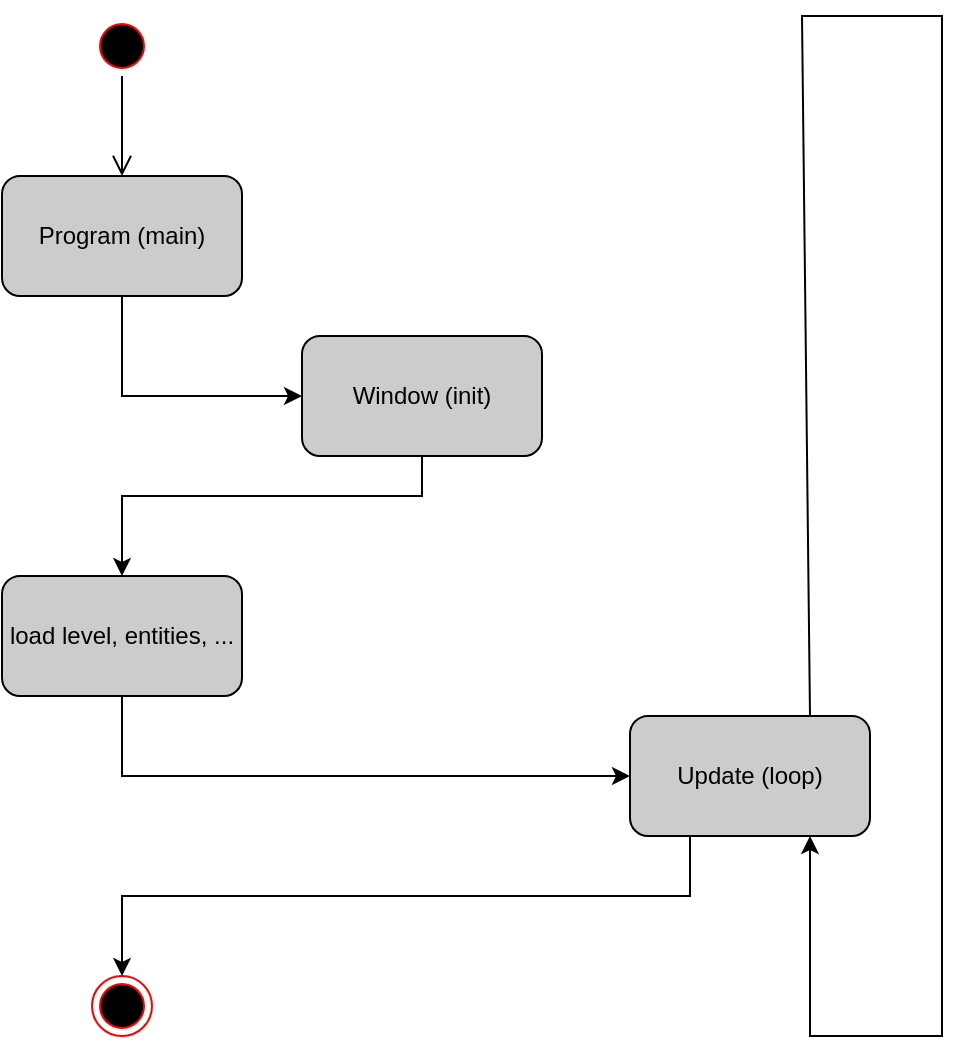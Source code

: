 <mxfile version="24.5.5" type="device" pages="4">
  <diagram name="engine" id="_kf1BDRo8pRpCp-ROj62">
    <mxGraphModel dx="1434" dy="707" grid="1" gridSize="10" guides="1" tooltips="1" connect="1" arrows="1" fold="1" page="1" pageScale="1" pageWidth="827" pageHeight="1169" math="0" shadow="0">
      <root>
        <mxCell id="0" />
        <mxCell id="1" parent="0" />
        <mxCell id="0lAcnDa94vRP9LZO70MW-1" value="Program (main)" style="rounded=1;whiteSpace=wrap;html=1;fillColor=#CCCCCC;" parent="1" vertex="1">
          <mxGeometry x="40" y="120" width="120" height="60" as="geometry" />
        </mxCell>
        <mxCell id="0lAcnDa94vRP9LZO70MW-2" value="Window (init)" style="rounded=1;whiteSpace=wrap;html=1;fillColor=#CCCCCC;" parent="1" vertex="1">
          <mxGeometry x="190" y="200" width="120" height="60" as="geometry" />
        </mxCell>
        <mxCell id="0lAcnDa94vRP9LZO70MW-3" value="" style="endArrow=classic;html=1;rounded=0;exitX=0.5;exitY=1;exitDx=0;exitDy=0;entryX=0;entryY=0.5;entryDx=0;entryDy=0;" parent="1" source="0lAcnDa94vRP9LZO70MW-1" target="0lAcnDa94vRP9LZO70MW-2" edge="1">
          <mxGeometry width="50" height="50" relative="1" as="geometry">
            <mxPoint x="60" y="400" as="sourcePoint" />
            <mxPoint x="110" y="350" as="targetPoint" />
            <Array as="points">
              <mxPoint x="100" y="230" />
            </Array>
          </mxGeometry>
        </mxCell>
        <mxCell id="0lAcnDa94vRP9LZO70MW-4" value="Update (loop)" style="rounded=1;whiteSpace=wrap;html=1;fillColor=#CCCCCC;" parent="1" vertex="1">
          <mxGeometry x="354" y="390" width="120" height="60" as="geometry" />
        </mxCell>
        <mxCell id="0lAcnDa94vRP9LZO70MW-5" value="" style="endArrow=classic;html=1;rounded=0;exitX=0.5;exitY=1;exitDx=0;exitDy=0;entryX=0.5;entryY=0;entryDx=0;entryDy=0;" parent="1" source="0lAcnDa94vRP9LZO70MW-2" target="0lAcnDa94vRP9LZO70MW-11" edge="1">
          <mxGeometry width="50" height="50" relative="1" as="geometry">
            <mxPoint x="80" y="260" as="sourcePoint" />
            <mxPoint x="160" y="310" as="targetPoint" />
            <Array as="points">
              <mxPoint x="250" y="280" />
              <mxPoint x="100" y="280" />
            </Array>
          </mxGeometry>
        </mxCell>
        <mxCell id="0lAcnDa94vRP9LZO70MW-6" value="" style="ellipse;html=1;shape=endState;fillColor=#000000;strokeColor=#ff0000;" parent="1" vertex="1">
          <mxGeometry x="85" y="520" width="30" height="30" as="geometry" />
        </mxCell>
        <mxCell id="0lAcnDa94vRP9LZO70MW-7" value="" style="endArrow=classic;html=1;rounded=0;exitX=0.25;exitY=1;exitDx=0;exitDy=0;entryX=0.5;entryY=0;entryDx=0;entryDy=0;" parent="1" source="0lAcnDa94vRP9LZO70MW-4" target="0lAcnDa94vRP9LZO70MW-6" edge="1">
          <mxGeometry width="50" height="50" relative="1" as="geometry">
            <mxPoint x="110" y="300" as="sourcePoint" />
            <mxPoint x="200" y="350" as="targetPoint" />
            <Array as="points">
              <mxPoint x="384" y="480" />
              <mxPoint x="100" y="480" />
            </Array>
          </mxGeometry>
        </mxCell>
        <mxCell id="0lAcnDa94vRP9LZO70MW-8" value="" style="endArrow=classic;html=1;rounded=0;entryX=0.75;entryY=1;entryDx=0;entryDy=0;exitX=0.75;exitY=0;exitDx=0;exitDy=0;" parent="1" source="0lAcnDa94vRP9LZO70MW-4" target="0lAcnDa94vRP9LZO70MW-4" edge="1">
          <mxGeometry width="50" height="50" relative="1" as="geometry">
            <mxPoint x="260" y="380" as="sourcePoint" />
            <mxPoint x="364" y="430" as="targetPoint" />
            <Array as="points">
              <mxPoint x="440" y="40" />
              <mxPoint x="510" y="40" />
              <mxPoint x="510" y="550" />
              <mxPoint x="444" y="550" />
            </Array>
          </mxGeometry>
        </mxCell>
        <mxCell id="0lAcnDa94vRP9LZO70MW-9" value="" style="ellipse;html=1;shape=startState;fillColor=#000000;strokeColor=#ff0000;" parent="1" vertex="1">
          <mxGeometry x="85" y="40" width="30" height="30" as="geometry" />
        </mxCell>
        <mxCell id="0lAcnDa94vRP9LZO70MW-10" value="" style="edgeStyle=orthogonalEdgeStyle;html=1;verticalAlign=bottom;endArrow=open;endSize=8;strokeColor=#000000;rounded=0;entryX=0.5;entryY=0;entryDx=0;entryDy=0;" parent="1" source="0lAcnDa94vRP9LZO70MW-9" target="0lAcnDa94vRP9LZO70MW-1" edge="1">
          <mxGeometry relative="1" as="geometry">
            <mxPoint x="100" y="-30" as="targetPoint" />
          </mxGeometry>
        </mxCell>
        <mxCell id="0lAcnDa94vRP9LZO70MW-11" value="load level, entities, ..." style="rounded=1;whiteSpace=wrap;html=1;fillColor=#CCCCCC;" parent="1" vertex="1">
          <mxGeometry x="40" y="320" width="120" height="60" as="geometry" />
        </mxCell>
        <mxCell id="0lAcnDa94vRP9LZO70MW-12" value="" style="endArrow=classic;html=1;rounded=0;exitX=0.5;exitY=1;exitDx=0;exitDy=0;entryX=0;entryY=0.5;entryDx=0;entryDy=0;" parent="1" source="0lAcnDa94vRP9LZO70MW-11" target="0lAcnDa94vRP9LZO70MW-4" edge="1">
          <mxGeometry width="50" height="50" relative="1" as="geometry">
            <mxPoint x="260" y="270" as="sourcePoint" />
            <mxPoint x="110" y="330" as="targetPoint" />
            <Array as="points">
              <mxPoint x="100" y="420" />
            </Array>
          </mxGeometry>
        </mxCell>
      </root>
    </mxGraphModel>
  </diagram>
  <diagram id="Y83BH08IiJRsoPwItgdZ" name="level-action">
    <mxGraphModel dx="1434" dy="707" grid="1" gridSize="10" guides="1" tooltips="1" connect="1" arrows="1" fold="1" page="1" pageScale="1" pageWidth="827" pageHeight="1169" math="0" shadow="0">
      <root>
        <mxCell id="0" />
        <mxCell id="1" parent="0" />
        <mxCell id="YY0WUe-mGPFf6q1Usr0H-1" value="MenuSave" style="swimlane;fontStyle=0;childLayout=stackLayout;horizontal=1;startSize=30;horizontalStack=0;resizeParent=1;resizeParentMax=0;resizeLast=0;collapsible=1;marginBottom=0;whiteSpace=wrap;html=1;" vertex="1" parent="1">
          <mxGeometry x="110" y="180" width="140" height="90" as="geometry" />
        </mxCell>
        <mxCell id="YY0WUe-mGPFf6q1Usr0H-2" value="- load a save" style="text;strokeColor=none;fillColor=none;align=left;verticalAlign=middle;spacingLeft=4;spacingRight=4;overflow=hidden;points=[[0,0.5],[1,0.5]];portConstraint=eastwest;rotatable=0;whiteSpace=wrap;html=1;" vertex="1" parent="YY0WUe-mGPFf6q1Usr0H-1">
          <mxGeometry y="30" width="140" height="30" as="geometry" />
        </mxCell>
        <mxCell id="YY0WUe-mGPFf6q1Usr0H-3" value="- delete save" style="text;strokeColor=none;fillColor=none;align=left;verticalAlign=middle;spacingLeft=4;spacingRight=4;overflow=hidden;points=[[0,0.5],[1,0.5]];portConstraint=eastwest;rotatable=0;whiteSpace=wrap;html=1;" vertex="1" parent="YY0WUe-mGPFf6q1Usr0H-1">
          <mxGeometry y="60" width="140" height="30" as="geometry" />
        </mxCell>
        <mxCell id="YY0WUe-mGPFf6q1Usr0H-4" value="" style="endArrow=classic;html=1;rounded=0;entryX=0.5;entryY=0;entryDx=0;entryDy=0;exitX=1;exitY=0.5;exitDx=0;exitDy=0;" edge="1" parent="YY0WUe-mGPFf6q1Usr0H-1" source="YY0WUe-mGPFf6q1Usr0H-3" target="YY0WUe-mGPFf6q1Usr0H-1">
          <mxGeometry width="50" height="50" relative="1" as="geometry">
            <mxPoint x="170" y="70" as="sourcePoint" />
            <mxPoint x="60" y="190" as="targetPoint" />
            <Array as="points">
              <mxPoint x="180" y="75" />
              <mxPoint x="180" y="-20" />
              <mxPoint x="70" y="-20" />
            </Array>
          </mxGeometry>
        </mxCell>
        <mxCell id="YY0WUe-mGPFf6q1Usr0H-5" value="MenuChoosePseudo" style="swimlane;fontStyle=0;childLayout=stackLayout;horizontal=1;startSize=30;horizontalStack=0;resizeParent=1;resizeParentMax=0;resizeLast=0;collapsible=1;marginBottom=0;whiteSpace=wrap;html=1;" vertex="1" parent="1">
          <mxGeometry x="490" y="180" width="140" height="120" as="geometry" />
        </mxCell>
        <mxCell id="YY0WUe-mGPFf6q1Usr0H-6" value="- enter pseudo" style="text;strokeColor=none;fillColor=none;align=left;verticalAlign=middle;spacingLeft=4;spacingRight=4;overflow=hidden;points=[[0,0.5],[1,0.5]];portConstraint=eastwest;rotatable=0;whiteSpace=wrap;html=1;" vertex="1" parent="YY0WUe-mGPFf6q1Usr0H-5">
          <mxGeometry y="30" width="140" height="30" as="geometry" />
        </mxCell>
        <mxCell id="YY0WUe-mGPFf6q1Usr0H-7" value="- back" style="text;strokeColor=none;fillColor=none;align=left;verticalAlign=middle;spacingLeft=4;spacingRight=4;overflow=hidden;points=[[0,0.5],[1,0.5]];portConstraint=eastwest;rotatable=0;whiteSpace=wrap;html=1;" vertex="1" parent="YY0WUe-mGPFf6q1Usr0H-5">
          <mxGeometry y="60" width="140" height="30" as="geometry" />
        </mxCell>
        <mxCell id="YY0WUe-mGPFf6q1Usr0H-8" value="- valider" style="text;strokeColor=none;fillColor=none;align=left;verticalAlign=middle;spacingLeft=4;spacingRight=4;overflow=hidden;points=[[0,0.5],[1,0.5]];portConstraint=eastwest;rotatable=0;whiteSpace=wrap;html=1;" vertex="1" parent="YY0WUe-mGPFf6q1Usr0H-5">
          <mxGeometry y="90" width="140" height="30" as="geometry" />
        </mxCell>
        <mxCell id="YY0WUe-mGPFf6q1Usr0H-9" value="" style="endArrow=classic;html=1;rounded=0;entryX=0.5;entryY=0;entryDx=0;entryDy=0;exitX=1;exitY=0.5;exitDx=0;exitDy=0;" edge="1" parent="YY0WUe-mGPFf6q1Usr0H-5" source="YY0WUe-mGPFf6q1Usr0H-6" target="YY0WUe-mGPFf6q1Usr0H-5">
          <mxGeometry width="50" height="50" relative="1" as="geometry">
            <mxPoint x="-230" y="85" as="sourcePoint" />
            <mxPoint x="-300" y="10" as="targetPoint" />
            <Array as="points">
              <mxPoint x="180" y="45" />
              <mxPoint x="180" y="-20" />
              <mxPoint x="70" y="-20" />
            </Array>
          </mxGeometry>
        </mxCell>
        <mxCell id="YY0WUe-mGPFf6q1Usr0H-10" value="new save ?" style="rhombus;whiteSpace=wrap;html=1;" vertex="1" parent="1">
          <mxGeometry x="324" y="205" width="90" height="40" as="geometry" />
        </mxCell>
        <mxCell id="YY0WUe-mGPFf6q1Usr0H-11" value="" style="endArrow=classic;html=1;rounded=0;exitX=1;exitY=0.5;exitDx=0;exitDy=0;entryX=0;entryY=0.5;entryDx=0;entryDy=0;" edge="1" parent="1" source="YY0WUe-mGPFf6q1Usr0H-2" target="YY0WUe-mGPFf6q1Usr0H-10">
          <mxGeometry width="50" height="50" relative="1" as="geometry">
            <mxPoint x="120" y="150" as="sourcePoint" />
            <mxPoint x="170" y="100" as="targetPoint" />
          </mxGeometry>
        </mxCell>
        <mxCell id="YY0WUe-mGPFf6q1Usr0H-12" value="oui" style="endArrow=classic;html=1;rounded=0;exitX=1;exitY=0.5;exitDx=0;exitDy=0;" edge="1" parent="1" source="YY0WUe-mGPFf6q1Usr0H-10">
          <mxGeometry x="-0.793" y="15" width="50" height="50" relative="1" as="geometry">
            <mxPoint x="260" y="235" as="sourcePoint" />
            <mxPoint x="560" y="160" as="targetPoint" />
            <Array as="points">
              <mxPoint x="460" y="225" />
              <mxPoint x="460" y="140" />
              <mxPoint x="560" y="140" />
            </Array>
            <mxPoint as="offset" />
          </mxGeometry>
        </mxCell>
        <mxCell id="YY0WUe-mGPFf6q1Usr0H-13" value="MenuChooseSkin" style="swimlane;fontStyle=0;childLayout=stackLayout;horizontal=1;startSize=30;horizontalStack=0;resizeParent=1;resizeParentMax=0;resizeLast=0;collapsible=1;marginBottom=0;whiteSpace=wrap;html=1;" vertex="1" parent="1">
          <mxGeometry x="490" y="410" width="140" height="90" as="geometry" />
        </mxCell>
        <mxCell id="YY0WUe-mGPFf6q1Usr0H-14" value="- change selection skin" style="text;strokeColor=none;fillColor=none;align=left;verticalAlign=middle;spacingLeft=4;spacingRight=4;overflow=hidden;points=[[0,0.5],[1,0.5]];portConstraint=eastwest;rotatable=0;whiteSpace=wrap;html=1;" vertex="1" parent="YY0WUe-mGPFf6q1Usr0H-13">
          <mxGeometry y="30" width="140" height="30" as="geometry" />
        </mxCell>
        <mxCell id="YY0WUe-mGPFf6q1Usr0H-15" value="- valider" style="text;strokeColor=none;fillColor=none;align=left;verticalAlign=middle;spacingLeft=4;spacingRight=4;overflow=hidden;points=[[0,0.5],[1,0.5]];portConstraint=eastwest;rotatable=0;whiteSpace=wrap;html=1;" vertex="1" parent="YY0WUe-mGPFf6q1Usr0H-13">
          <mxGeometry y="60" width="140" height="30" as="geometry" />
        </mxCell>
        <mxCell id="YY0WUe-mGPFf6q1Usr0H-16" value="" style="endArrow=classic;html=1;rounded=0;exitX=1;exitY=0.5;exitDx=0;exitDy=0;" edge="1" parent="1" source="YY0WUe-mGPFf6q1Usr0H-7">
          <mxGeometry width="50" height="50" relative="1" as="geometry">
            <mxPoint x="720" y="410" as="sourcePoint" />
            <mxPoint x="180" y="160" as="targetPoint" />
            <Array as="points">
              <mxPoint x="710" y="255" />
              <mxPoint x="710" y="120" />
              <mxPoint x="180" y="120" />
            </Array>
          </mxGeometry>
        </mxCell>
        <mxCell id="YY0WUe-mGPFf6q1Usr0H-17" value="non" style="endArrow=classic;html=1;rounded=0;exitX=0.5;exitY=1;exitDx=0;exitDy=0;entryX=0.5;entryY=0;entryDx=0;entryDy=0;" edge="1" parent="1" source="YY0WUe-mGPFf6q1Usr0H-10" target="YY0WUe-mGPFf6q1Usr0H-13">
          <mxGeometry x="-0.803" width="50" height="50" relative="1" as="geometry">
            <mxPoint x="410" y="360" as="sourcePoint" />
            <mxPoint x="460" y="310" as="targetPoint" />
            <Array as="points">
              <mxPoint x="369" y="390" />
              <mxPoint x="560" y="390" />
            </Array>
            <mxPoint as="offset" />
          </mxGeometry>
        </mxCell>
        <mxCell id="YY0WUe-mGPFf6q1Usr0H-18" value="" style="endArrow=classic;html=1;rounded=0;exitX=1;exitY=0.5;exitDx=0;exitDy=0;" edge="1" parent="1" source="YY0WUe-mGPFf6q1Usr0H-14">
          <mxGeometry width="50" height="50" relative="1" as="geometry">
            <mxPoint x="750" y="480" as="sourcePoint" />
            <mxPoint x="560" y="390" as="targetPoint" />
            <Array as="points">
              <mxPoint x="670" y="455" />
              <mxPoint x="670" y="370" />
              <mxPoint x="560" y="370" />
            </Array>
          </mxGeometry>
        </mxCell>
        <mxCell id="YY0WUe-mGPFf6q1Usr0H-19" value="Village" style="swimlane;fontStyle=0;childLayout=stackLayout;horizontal=1;startSize=30;horizontalStack=0;resizeParent=1;resizeParentMax=0;resizeLast=0;collapsible=1;marginBottom=0;whiteSpace=wrap;html=1;" vertex="1" parent="1">
          <mxGeometry x="110" y="610" width="140" height="120" as="geometry" />
        </mxCell>
        <mxCell id="YY0WUe-mGPFf6q1Usr0H-20" value="- input déplacement" style="text;strokeColor=none;fillColor=none;align=left;verticalAlign=middle;spacingLeft=4;spacingRight=4;overflow=hidden;points=[[0,0.5],[1,0.5]];portConstraint=eastwest;rotatable=0;whiteSpace=wrap;html=1;" vertex="1" parent="YY0WUe-mGPFf6q1Usr0H-19">
          <mxGeometry y="30" width="140" height="30" as="geometry" />
        </mxCell>
        <mxCell id="YY0WUe-mGPFf6q1Usr0H-21" value="&lt;div&gt;- open menu option&lt;br&gt;&lt;/div&gt;" style="text;strokeColor=#b85450;fillColor=#f8cecc;align=left;verticalAlign=middle;spacingLeft=4;spacingRight=4;overflow=hidden;points=[[0,0.5],[1,0.5]];portConstraint=eastwest;rotatable=0;whiteSpace=wrap;html=1;" vertex="1" parent="YY0WUe-mGPFf6q1Usr0H-19">
          <mxGeometry y="60" width="140" height="30" as="geometry" />
        </mxCell>
        <mxCell id="YY0WUe-mGPFf6q1Usr0H-22" value="&lt;div&gt;- &lt;br&gt;&lt;/div&gt;" style="text;strokeColor=none;fillColor=none;align=left;verticalAlign=middle;spacingLeft=4;spacingRight=4;overflow=hidden;points=[[0,0.5],[1,0.5]];portConstraint=eastwest;rotatable=0;whiteSpace=wrap;html=1;" vertex="1" parent="YY0WUe-mGPFf6q1Usr0H-19">
          <mxGeometry y="90" width="140" height="30" as="geometry" />
        </mxCell>
        <mxCell id="YY0WUe-mGPFf6q1Usr0H-23" value="" style="endArrow=classic;html=1;rounded=0;exitX=1;exitY=0.5;exitDx=0;exitDy=0;entryX=0.5;entryY=0;entryDx=0;entryDy=0;" edge="1" parent="1" source="YY0WUe-mGPFf6q1Usr0H-15" target="YY0WUe-mGPFf6q1Usr0H-19">
          <mxGeometry width="50" height="50" relative="1" as="geometry">
            <mxPoint x="170" y="530" as="sourcePoint" />
            <mxPoint x="220" y="480" as="targetPoint" />
            <Array as="points">
              <mxPoint x="670" y="485" />
              <mxPoint x="670" y="590" />
              <mxPoint x="180" y="590" />
            </Array>
          </mxGeometry>
        </mxCell>
        <mxCell id="YY0WUe-mGPFf6q1Usr0H-24" value="" style="endArrow=classic;html=1;rounded=0;exitX=1;exitY=0.5;exitDx=0;exitDy=0;" edge="1" parent="1" source="YY0WUe-mGPFf6q1Usr0H-20">
          <mxGeometry width="50" height="50" relative="1" as="geometry">
            <mxPoint x="640" y="465" as="sourcePoint" />
            <mxPoint x="180" y="590" as="targetPoint" />
            <Array as="points">
              <mxPoint x="310" y="655" />
              <mxPoint x="310" y="570" />
              <mxPoint x="180" y="570" />
            </Array>
          </mxGeometry>
        </mxCell>
        <mxCell id="YY0WUe-mGPFf6q1Usr0H-25" value="MenuOption" style="swimlane;fontStyle=0;childLayout=stackLayout;horizontal=1;startSize=30;horizontalStack=0;resizeParent=1;resizeParentMax=0;resizeLast=0;collapsible=1;marginBottom=0;whiteSpace=wrap;html=1;fillColor=#f8cecc;strokeColor=#b85450;" vertex="1" parent="1">
          <mxGeometry x="760" y="710" width="140" height="90" as="geometry" />
        </mxCell>
        <mxCell id="YY0WUe-mGPFf6q1Usr0H-26" value="- edit twitch params" style="text;strokeColor=#b85450;fillColor=#f8cecc;align=left;verticalAlign=middle;spacingLeft=4;spacingRight=4;overflow=hidden;points=[[0,0.5],[1,0.5]];portConstraint=eastwest;rotatable=0;whiteSpace=wrap;html=1;" vertex="1" parent="YY0WUe-mGPFf6q1Usr0H-25">
          <mxGeometry y="30" width="140" height="30" as="geometry" />
        </mxCell>
        <mxCell id="YY0WUe-mGPFf6q1Usr0H-27" value="- " style="text;strokeColor=none;fillColor=none;align=left;verticalAlign=middle;spacingLeft=4;spacingRight=4;overflow=hidden;points=[[0,0.5],[1,0.5]];portConstraint=eastwest;rotatable=0;whiteSpace=wrap;html=1;" vertex="1" parent="YY0WUe-mGPFf6q1Usr0H-25">
          <mxGeometry y="60" width="140" height="30" as="geometry" />
        </mxCell>
        <mxCell id="YY0WUe-mGPFf6q1Usr0H-28" value="" style="endArrow=classic;html=1;rounded=0;exitX=1;exitY=0.5;exitDx=0;exitDy=0;entryX=0.5;entryY=0;entryDx=0;entryDy=0;" edge="1" parent="1" source="YY0WUe-mGPFf6q1Usr0H-21" target="YY0WUe-mGPFf6q1Usr0H-25">
          <mxGeometry width="50" height="50" relative="1" as="geometry">
            <mxPoint x="260" y="665" as="sourcePoint" />
            <mxPoint x="190" y="600" as="targetPoint" />
            <Array as="points">
              <mxPoint x="830" y="685" />
            </Array>
          </mxGeometry>
        </mxCell>
      </root>
    </mxGraphModel>
  </diagram>
  <diagram id="8NqBTzY-yKKY-NOudWAH" name="keyboard remap">
    <mxGraphModel dx="1434" dy="753" grid="1" gridSize="10" guides="1" tooltips="1" connect="1" arrows="1" fold="1" page="1" pageScale="1" pageWidth="827" pageHeight="1169" math="0" shadow="0">
      <root>
        <mxCell id="0" />
        <mxCell id="1" parent="0" />
        <mxCell id="6JCZWbgn6kj0sKrO7kgp-1" value="what user see" style="rounded=0;whiteSpace=wrap;html=1;" vertex="1" parent="1">
          <mxGeometry x="40" y="40" width="120" height="40" as="geometry" />
        </mxCell>
        <mxCell id="6JCZWbgn6kj0sKrO7kgp-2" value="azerty" style="rounded=1;whiteSpace=wrap;html=1;" vertex="1" parent="1">
          <mxGeometry x="50" y="120" width="100" height="40" as="geometry" />
        </mxCell>
        <mxCell id="6JCZWbgn6kj0sKrO7kgp-3" value="qwerty" style="rounded=1;whiteSpace=wrap;html=1;" vertex="1" parent="1">
          <mxGeometry x="50" y="200" width="100" height="40" as="geometry" />
        </mxCell>
        <mxCell id="6JCZWbgn6kj0sKrO7kgp-4" value="what raylib capt" style="rounded=0;whiteSpace=wrap;html=1;" vertex="1" parent="1">
          <mxGeometry x="240" y="40" width="120" height="40" as="geometry" />
        </mxCell>
        <mxCell id="6JCZWbgn6kj0sKrO7kgp-5" value="qwerty" style="rounded=1;whiteSpace=wrap;html=1;" vertex="1" parent="1">
          <mxGeometry x="250" y="200" width="100" height="40" as="geometry" />
        </mxCell>
        <mxCell id="6JCZWbgn6kj0sKrO7kgp-6" value="" style="endArrow=classic;html=1;rounded=0;exitX=1;exitY=0.5;exitDx=0;exitDy=0;entryX=0;entryY=0.5;entryDx=0;entryDy=0;" edge="1" parent="1" source="6JCZWbgn6kj0sKrO7kgp-3" target="6JCZWbgn6kj0sKrO7kgp-5">
          <mxGeometry width="50" height="50" relative="1" as="geometry">
            <mxPoint x="90" y="410" as="sourcePoint" />
            <mxPoint x="140" y="360" as="targetPoint" />
          </mxGeometry>
        </mxCell>
        <mxCell id="6JCZWbgn6kj0sKrO7kgp-7" value="" style="endArrow=classic;html=1;rounded=0;exitX=1;exitY=0.5;exitDx=0;exitDy=0;entryX=0;entryY=0.25;entryDx=0;entryDy=0;" edge="1" parent="1" source="6JCZWbgn6kj0sKrO7kgp-2" target="6JCZWbgn6kj0sKrO7kgp-5">
          <mxGeometry width="50" height="50" relative="1" as="geometry">
            <mxPoint x="160" y="230" as="sourcePoint" />
            <mxPoint x="260" y="230" as="targetPoint" />
            <Array as="points">
              <mxPoint x="200" y="140" />
              <mxPoint x="200" y="210" />
            </Array>
          </mxGeometry>
        </mxCell>
        <mxCell id="6JCZWbgn6kj0sKrO7kgp-8" value="what Input stock" style="rounded=0;whiteSpace=wrap;html=1;" vertex="1" parent="1">
          <mxGeometry x="440" y="40" width="120" height="40" as="geometry" />
        </mxCell>
        <mxCell id="6JCZWbgn6kj0sKrO7kgp-9" value="azerty" style="rounded=1;whiteSpace=wrap;html=1;" vertex="1" parent="1">
          <mxGeometry x="450" y="120" width="100" height="40" as="geometry" />
        </mxCell>
        <mxCell id="6JCZWbgn6kj0sKrO7kgp-10" value="" style="endArrow=classic;html=1;rounded=0;exitX=1;exitY=0.5;exitDx=0;exitDy=0;entryX=0;entryY=0.5;entryDx=0;entryDy=0;" edge="1" parent="1" source="6JCZWbgn6kj0sKrO7kgp-5" target="6JCZWbgn6kj0sKrO7kgp-9">
          <mxGeometry width="50" height="50" relative="1" as="geometry">
            <mxPoint x="160" y="230" as="sourcePoint" />
            <mxPoint x="260" y="230" as="targetPoint" />
            <Array as="points">
              <mxPoint x="400" y="220" />
              <mxPoint x="400" y="140" />
            </Array>
          </mxGeometry>
        </mxCell>
        <mxCell id="6JCZWbgn6kj0sKrO7kgp-11" value="what code ask" style="rounded=0;whiteSpace=wrap;html=1;" vertex="1" parent="1">
          <mxGeometry x="640" y="40" width="120" height="40" as="geometry" />
        </mxCell>
        <mxCell id="6JCZWbgn6kj0sKrO7kgp-12" value="azerty" style="rounded=1;whiteSpace=wrap;html=1;" vertex="1" parent="1">
          <mxGeometry x="650" y="120" width="100" height="40" as="geometry" />
        </mxCell>
        <mxCell id="6JCZWbgn6kj0sKrO7kgp-13" value="" style="endArrow=classic;html=1;rounded=0;exitX=1;exitY=0.5;exitDx=0;exitDy=0;entryX=0;entryY=0.5;entryDx=0;entryDy=0;" edge="1" parent="1" source="6JCZWbgn6kj0sKrO7kgp-9" target="6JCZWbgn6kj0sKrO7kgp-12">
          <mxGeometry width="50" height="50" relative="1" as="geometry">
            <mxPoint x="160" y="230" as="sourcePoint" />
            <mxPoint x="260" y="230" as="targetPoint" />
          </mxGeometry>
        </mxCell>
        <mxCell id="6JCZWbgn6kj0sKrO7kgp-14" value="what print in option" style="rounded=0;whiteSpace=wrap;html=1;" vertex="1" parent="1">
          <mxGeometry x="840" y="40" width="120" height="40" as="geometry" />
        </mxCell>
        <mxCell id="6JCZWbgn6kj0sKrO7kgp-15" value="custom" style="rounded=1;whiteSpace=wrap;html=1;" vertex="1" parent="1">
          <mxGeometry x="850" y="280" width="100" height="40" as="geometry" />
        </mxCell>
        <mxCell id="6JCZWbgn6kj0sKrO7kgp-16" value="" style="endArrow=classic;html=1;rounded=0;entryX=0;entryY=0.5;entryDx=0;entryDy=0;exitX=1;exitY=0.5;exitDx=0;exitDy=0;" edge="1" parent="1" source="6JCZWbgn6kj0sKrO7kgp-12" target="6JCZWbgn6kj0sKrO7kgp-15">
          <mxGeometry width="50" height="50" relative="1" as="geometry">
            <mxPoint x="800" y="200" as="sourcePoint" />
            <mxPoint x="660" y="150" as="targetPoint" />
            <Array as="points">
              <mxPoint x="800" y="140" />
              <mxPoint x="800" y="300" />
            </Array>
          </mxGeometry>
        </mxCell>
        <mxCell id="6JCZWbgn6kj0sKrO7kgp-19" value="custom" style="rounded=1;whiteSpace=wrap;html=1;" vertex="1" parent="1">
          <mxGeometry x="50" y="280" width="100" height="40" as="geometry" />
        </mxCell>
        <mxCell id="6JCZWbgn6kj0sKrO7kgp-21" value="qwerty" style="rounded=1;whiteSpace=wrap;html=1;" vertex="1" parent="1">
          <mxGeometry x="150" y="460" width="100" height="40" as="geometry" />
        </mxCell>
        <mxCell id="6JCZWbgn6kj0sKrO7kgp-22" value="azerty" style="rounded=1;whiteSpace=wrap;html=1;" vertex="1" parent="1">
          <mxGeometry x="150" y="540" width="100" height="40" as="geometry" />
        </mxCell>
        <mxCell id="6JCZWbgn6kj0sKrO7kgp-23" value="custom" style="rounded=1;whiteSpace=wrap;html=1;" vertex="1" parent="1">
          <mxGeometry x="150" y="620" width="100" height="40" as="geometry" />
        </mxCell>
        <mxCell id="6JCZWbgn6kj0sKrO7kgp-24" value="" style="endArrow=classic;html=1;rounded=0;exitX=0.75;exitY=0;exitDx=0;exitDy=0;entryX=0.75;entryY=1;entryDx=0;entryDy=0;" edge="1" parent="1" source="6JCZWbgn6kj0sKrO7kgp-22" target="6JCZWbgn6kj0sKrO7kgp-21">
          <mxGeometry width="50" height="50" relative="1" as="geometry">
            <mxPoint x="320" y="585" as="sourcePoint" />
            <mxPoint x="370" y="535" as="targetPoint" />
          </mxGeometry>
        </mxCell>
        <mxCell id="6JCZWbgn6kj0sKrO7kgp-25" value="" style="endArrow=classic;html=1;rounded=0;exitX=0.75;exitY=0;exitDx=0;exitDy=0;entryX=0.75;entryY=1;entryDx=0;entryDy=0;" edge="1" parent="1" source="6JCZWbgn6kj0sKrO7kgp-23" target="6JCZWbgn6kj0sKrO7kgp-22">
          <mxGeometry width="50" height="50" relative="1" as="geometry">
            <mxPoint x="235" y="550" as="sourcePoint" />
            <mxPoint x="270" y="595" as="targetPoint" />
          </mxGeometry>
        </mxCell>
        <mxCell id="6JCZWbgn6kj0sKrO7kgp-26" value="" style="endArrow=classic;html=1;rounded=0;exitX=0.25;exitY=1;exitDx=0;exitDy=0;entryX=0.25;entryY=0;entryDx=0;entryDy=0;" edge="1" parent="1" source="6JCZWbgn6kj0sKrO7kgp-21" target="6JCZWbgn6kj0sKrO7kgp-22">
          <mxGeometry width="50" height="50" relative="1" as="geometry">
            <mxPoint x="235" y="550" as="sourcePoint" />
            <mxPoint x="235" y="510" as="targetPoint" />
          </mxGeometry>
        </mxCell>
        <mxCell id="6JCZWbgn6kj0sKrO7kgp-27" value="" style="endArrow=classic;html=1;rounded=0;entryX=0.25;entryY=0;entryDx=0;entryDy=0;exitX=0.25;exitY=1;exitDx=0;exitDy=0;" edge="1" parent="1" source="6JCZWbgn6kj0sKrO7kgp-22" target="6JCZWbgn6kj0sKrO7kgp-23">
          <mxGeometry width="50" height="50" relative="1" as="geometry">
            <mxPoint x="70" y="595" as="sourcePoint" />
            <mxPoint x="185" y="550" as="targetPoint" />
          </mxGeometry>
        </mxCell>
      </root>
    </mxGraphModel>
  </diagram>
  <diagram id="-1KZfL9qBaoObfAJKAwP" name="stats-viewer">
    <mxGraphModel dx="1434" dy="707" grid="1" gridSize="10" guides="1" tooltips="1" connect="1" arrows="1" fold="1" page="1" pageScale="1" pageWidth="827" pageHeight="1169" math="0" shadow="0">
      <root>
        <mxCell id="0" />
        <mxCell id="1" parent="0" />
        <mxCell id="33ShsIVB3uDTBcbKt2nI-1" value="stats" style="ellipse;whiteSpace=wrap;html=1;aspect=fixed;" vertex="1" parent="1">
          <mxGeometry x="360" y="360" width="80" height="80" as="geometry" />
        </mxCell>
        <mxCell id="33ShsIVB3uDTBcbKt2nI-2" value="" style="endArrow=none;html=1;rounded=0;" edge="1" parent="1" source="33ShsIVB3uDTBcbKt2nI-1">
          <mxGeometry width="50" height="50" relative="1" as="geometry">
            <mxPoint x="480" y="340" as="sourcePoint" />
            <mxPoint x="400" y="160" as="targetPoint" />
          </mxGeometry>
        </mxCell>
        <mxCell id="33ShsIVB3uDTBcbKt2nI-3" value="" style="endArrow=none;html=1;rounded=0;" edge="1" parent="1" source="33ShsIVB3uDTBcbKt2nI-1">
          <mxGeometry width="50" height="50" relative="1" as="geometry">
            <mxPoint x="410" y="370" as="sourcePoint" />
            <mxPoint x="600" y="560" as="targetPoint" />
          </mxGeometry>
        </mxCell>
        <mxCell id="33ShsIVB3uDTBcbKt2nI-4" value="" style="endArrow=none;html=1;rounded=0;" edge="1" parent="1" source="33ShsIVB3uDTBcbKt2nI-1">
          <mxGeometry width="50" height="50" relative="1" as="geometry">
            <mxPoint x="441" y="435" as="sourcePoint" />
            <mxPoint x="200" y="560" as="targetPoint" />
          </mxGeometry>
        </mxCell>
        <mxCell id="33ShsIVB3uDTBcbKt2nI-5" value="Build" style="rounded=1;whiteSpace=wrap;html=1;fillColor=#ffe6cc;strokeColor=#d79b00;" vertex="1" parent="1">
          <mxGeometry x="70" y="570" width="120" height="60" as="geometry" />
        </mxCell>
        <mxCell id="33ShsIVB3uDTBcbKt2nI-6" value="Fight" style="rounded=1;whiteSpace=wrap;html=1;fillColor=#f8cecc;strokeColor=#b85450;" vertex="1" parent="1">
          <mxGeometry x="340" y="90" width="120" height="60" as="geometry" />
        </mxCell>
        <mxCell id="33ShsIVB3uDTBcbKt2nI-7" value="Craft" style="rounded=1;whiteSpace=wrap;html=1;fillColor=#dae8fc;strokeColor=#6c8ebf;" vertex="1" parent="1">
          <mxGeometry x="610" y="570" width="120" height="60" as="geometry" />
        </mxCell>
        <mxCell id="33ShsIVB3uDTBcbKt2nI-9" value="Strenght" style="swimlane;fontStyle=0;childLayout=stackLayout;horizontal=1;startSize=30;horizontalStack=0;resizeParent=1;resizeParentMax=0;resizeLast=0;collapsible=1;marginBottom=0;whiteSpace=wrap;html=1;" vertex="1" parent="1">
          <mxGeometry x="600" y="80" width="140" height="110" as="geometry" />
        </mxCell>
        <mxCell id="33ShsIVB3uDTBcbKt2nI-10" value="boost degat physique" style="text;strokeColor=none;fillColor=none;align=left;verticalAlign=middle;spacingLeft=4;spacingRight=4;overflow=hidden;points=[[0,0.5],[1,0.5]];portConstraint=eastwest;rotatable=0;whiteSpace=wrap;html=1;" vertex="1" parent="33ShsIVB3uDTBcbKt2nI-9">
          <mxGeometry y="30" width="140" height="40" as="geometry" />
        </mxCell>
        <mxCell id="33ShsIVB3uDTBcbKt2nI-19" value="boost (léger) rapidité de build" style="text;strokeColor=none;fillColor=none;align=left;verticalAlign=middle;spacingLeft=4;spacingRight=4;overflow=hidden;points=[[0,0.5],[1,0.5]];portConstraint=eastwest;rotatable=0;whiteSpace=wrap;html=1;" vertex="1" parent="33ShsIVB3uDTBcbKt2nI-9">
          <mxGeometry y="70" width="140" height="40" as="geometry" />
        </mxCell>
        <mxCell id="33ShsIVB3uDTBcbKt2nI-13" value="Dexterity" style="swimlane;fontStyle=0;childLayout=stackLayout;horizontal=1;startSize=30;horizontalStack=0;resizeParent=1;resizeParentMax=0;resizeLast=0;collapsible=1;marginBottom=0;whiteSpace=wrap;html=1;" vertex="1" parent="1">
          <mxGeometry x="760" y="80" width="140" height="110" as="geometry" />
        </mxCell>
        <mxCell id="33ShsIVB3uDTBcbKt2nI-14" value="boost chance succes build" style="text;strokeColor=none;fillColor=none;align=left;verticalAlign=middle;spacingLeft=4;spacingRight=4;overflow=hidden;points=[[0,0.5],[1,0.5]];portConstraint=eastwest;rotatable=0;whiteSpace=wrap;html=1;" vertex="1" parent="33ShsIVB3uDTBcbKt2nI-13">
          <mxGeometry y="30" width="140" height="40" as="geometry" />
        </mxCell>
        <mxCell id="33ShsIVB3uDTBcbKt2nI-15" value="boost (léger) chance succes craft" style="text;strokeColor=none;fillColor=none;align=left;verticalAlign=middle;spacingLeft=4;spacingRight=4;overflow=hidden;points=[[0,0.5],[1,0.5]];portConstraint=eastwest;rotatable=0;whiteSpace=wrap;html=1;" vertex="1" parent="33ShsIVB3uDTBcbKt2nI-13">
          <mxGeometry y="70" width="140" height="40" as="geometry" />
        </mxCell>
        <mxCell id="33ShsIVB3uDTBcbKt2nI-16" value="Inteligence" style="swimlane;fontStyle=0;childLayout=stackLayout;horizontal=1;startSize=30;horizontalStack=0;resizeParent=1;resizeParentMax=0;resizeLast=0;collapsible=1;marginBottom=0;whiteSpace=wrap;html=1;" vertex="1" parent="1">
          <mxGeometry x="920" y="80" width="140" height="110" as="geometry" />
        </mxCell>
        <mxCell id="33ShsIVB3uDTBcbKt2nI-17" value="boost chance succes craft" style="text;strokeColor=none;fillColor=none;align=left;verticalAlign=middle;spacingLeft=4;spacingRight=4;overflow=hidden;points=[[0,0.5],[1,0.5]];portConstraint=eastwest;rotatable=0;whiteSpace=wrap;html=1;" vertex="1" parent="33ShsIVB3uDTBcbKt2nI-16">
          <mxGeometry y="30" width="140" height="40" as="geometry" />
        </mxCell>
        <mxCell id="33ShsIVB3uDTBcbKt2nI-18" value="boost (léger) chance de coup critique cbt" style="text;strokeColor=none;fillColor=none;align=left;verticalAlign=middle;spacingLeft=4;spacingRight=4;overflow=hidden;points=[[0,0.5],[1,0.5]];portConstraint=eastwest;rotatable=0;whiteSpace=wrap;html=1;" vertex="1" parent="33ShsIVB3uDTBcbKt2nI-16">
          <mxGeometry y="70" width="140" height="40" as="geometry" />
        </mxCell>
        <mxCell id="33ShsIVB3uDTBcbKt2nI-20" value="Luck" style="swimlane;fontStyle=0;childLayout=stackLayout;horizontal=1;startSize=30;horizontalStack=0;resizeParent=1;resizeParentMax=0;resizeLast=0;collapsible=1;marginBottom=0;whiteSpace=wrap;html=1;" vertex="1" parent="1">
          <mxGeometry x="760" y="240" width="140" height="150" as="geometry" />
        </mxCell>
        <mxCell id="33ShsIVB3uDTBcbKt2nI-23" value="boost chance loot cbt" style="text;strokeColor=none;fillColor=none;align=left;verticalAlign=middle;spacingLeft=4;spacingRight=4;overflow=hidden;points=[[0,0.5],[1,0.5]];portConstraint=eastwest;rotatable=0;whiteSpace=wrap;html=1;" vertex="1" parent="33ShsIVB3uDTBcbKt2nI-20">
          <mxGeometry y="30" width="140" height="40" as="geometry" />
        </mxCell>
        <mxCell id="33ShsIVB3uDTBcbKt2nI-22" value="boost chance eco ressource random build" style="text;strokeColor=none;fillColor=none;align=left;verticalAlign=middle;spacingLeft=4;spacingRight=4;overflow=hidden;points=[[0,0.5],[1,0.5]];portConstraint=eastwest;rotatable=0;whiteSpace=wrap;html=1;" vertex="1" parent="33ShsIVB3uDTBcbKt2nI-20">
          <mxGeometry y="70" width="140" height="40" as="geometry" />
        </mxCell>
        <mxCell id="33ShsIVB3uDTBcbKt2nI-21" value="boost chance eco ressource random craft" style="text;strokeColor=none;fillColor=none;align=left;verticalAlign=middle;spacingLeft=4;spacingRight=4;overflow=hidden;points=[[0,0.5],[1,0.5]];portConstraint=eastwest;rotatable=0;whiteSpace=wrap;html=1;" vertex="1" parent="33ShsIVB3uDTBcbKt2nI-20">
          <mxGeometry y="110" width="140" height="40" as="geometry" />
        </mxCell>
        <mxCell id="33ShsIVB3uDTBcbKt2nI-24" value="Sociability" style="swimlane;fontStyle=0;childLayout=stackLayout;horizontal=1;startSize=30;horizontalStack=0;resizeParent=1;resizeParentMax=0;resizeLast=0;collapsible=1;marginBottom=0;whiteSpace=wrap;html=1;" vertex="1" parent="1">
          <mxGeometry x="920" y="240" width="140" height="70" as="geometry" />
        </mxCell>
        <mxCell id="33ShsIVB3uDTBcbKt2nI-27" value="stats aditionel si proche de gens" style="text;strokeColor=none;fillColor=none;align=left;verticalAlign=middle;spacingLeft=4;spacingRight=4;overflow=hidden;points=[[0,0.5],[1,0.5]];portConstraint=eastwest;rotatable=0;whiteSpace=wrap;html=1;" vertex="1" parent="33ShsIVB3uDTBcbKt2nI-24">
          <mxGeometry y="30" width="140" height="40" as="geometry" />
        </mxCell>
        <mxCell id="33ShsIVB3uDTBcbKt2nI-31" value="stats de combat : protège le village des monstres et loot des ressources" style="text;html=1;align=center;verticalAlign=middle;whiteSpace=wrap;rounded=0;" vertex="1" parent="1">
          <mxGeometry x="170" y="105" width="150" height="30" as="geometry" />
        </mxCell>
        <mxCell id="33ShsIVB3uDTBcbKt2nI-32" value="stats de craft : permet de craft des objets, chance de réussite, qualité, chance d&#39;eco" style="text;html=1;align=center;verticalAlign=middle;whiteSpace=wrap;rounded=0;" vertex="1" parent="1">
          <mxGeometry x="750" y="585" width="150" height="30" as="geometry" />
        </mxCell>
        <mxCell id="33ShsIVB3uDTBcbKt2nI-33" value="stats de build : permet de construire des batiments, chance d&#39;eco, rapidité de build" style="text;html=1;align=center;verticalAlign=middle;whiteSpace=wrap;rounded=0;" vertex="1" parent="1">
          <mxGeometry x="210" y="585" width="150" height="30" as="geometry" />
        </mxCell>
      </root>
    </mxGraphModel>
  </diagram>
</mxfile>
